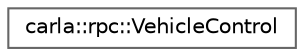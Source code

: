 digraph "类继承关系图"
{
 // INTERACTIVE_SVG=YES
 // LATEX_PDF_SIZE
  bgcolor="transparent";
  edge [fontname=Helvetica,fontsize=10,labelfontname=Helvetica,labelfontsize=10];
  node [fontname=Helvetica,fontsize=10,shape=box,height=0.2,width=0.4];
  rankdir="LR";
  Node0 [id="Node000000",label="carla::rpc::VehicleControl",height=0.2,width=0.4,color="grey40", fillcolor="white", style="filled",URL="$d3/d9c/classcarla_1_1rpc_1_1VehicleControl.html",tooltip=" "];
}
